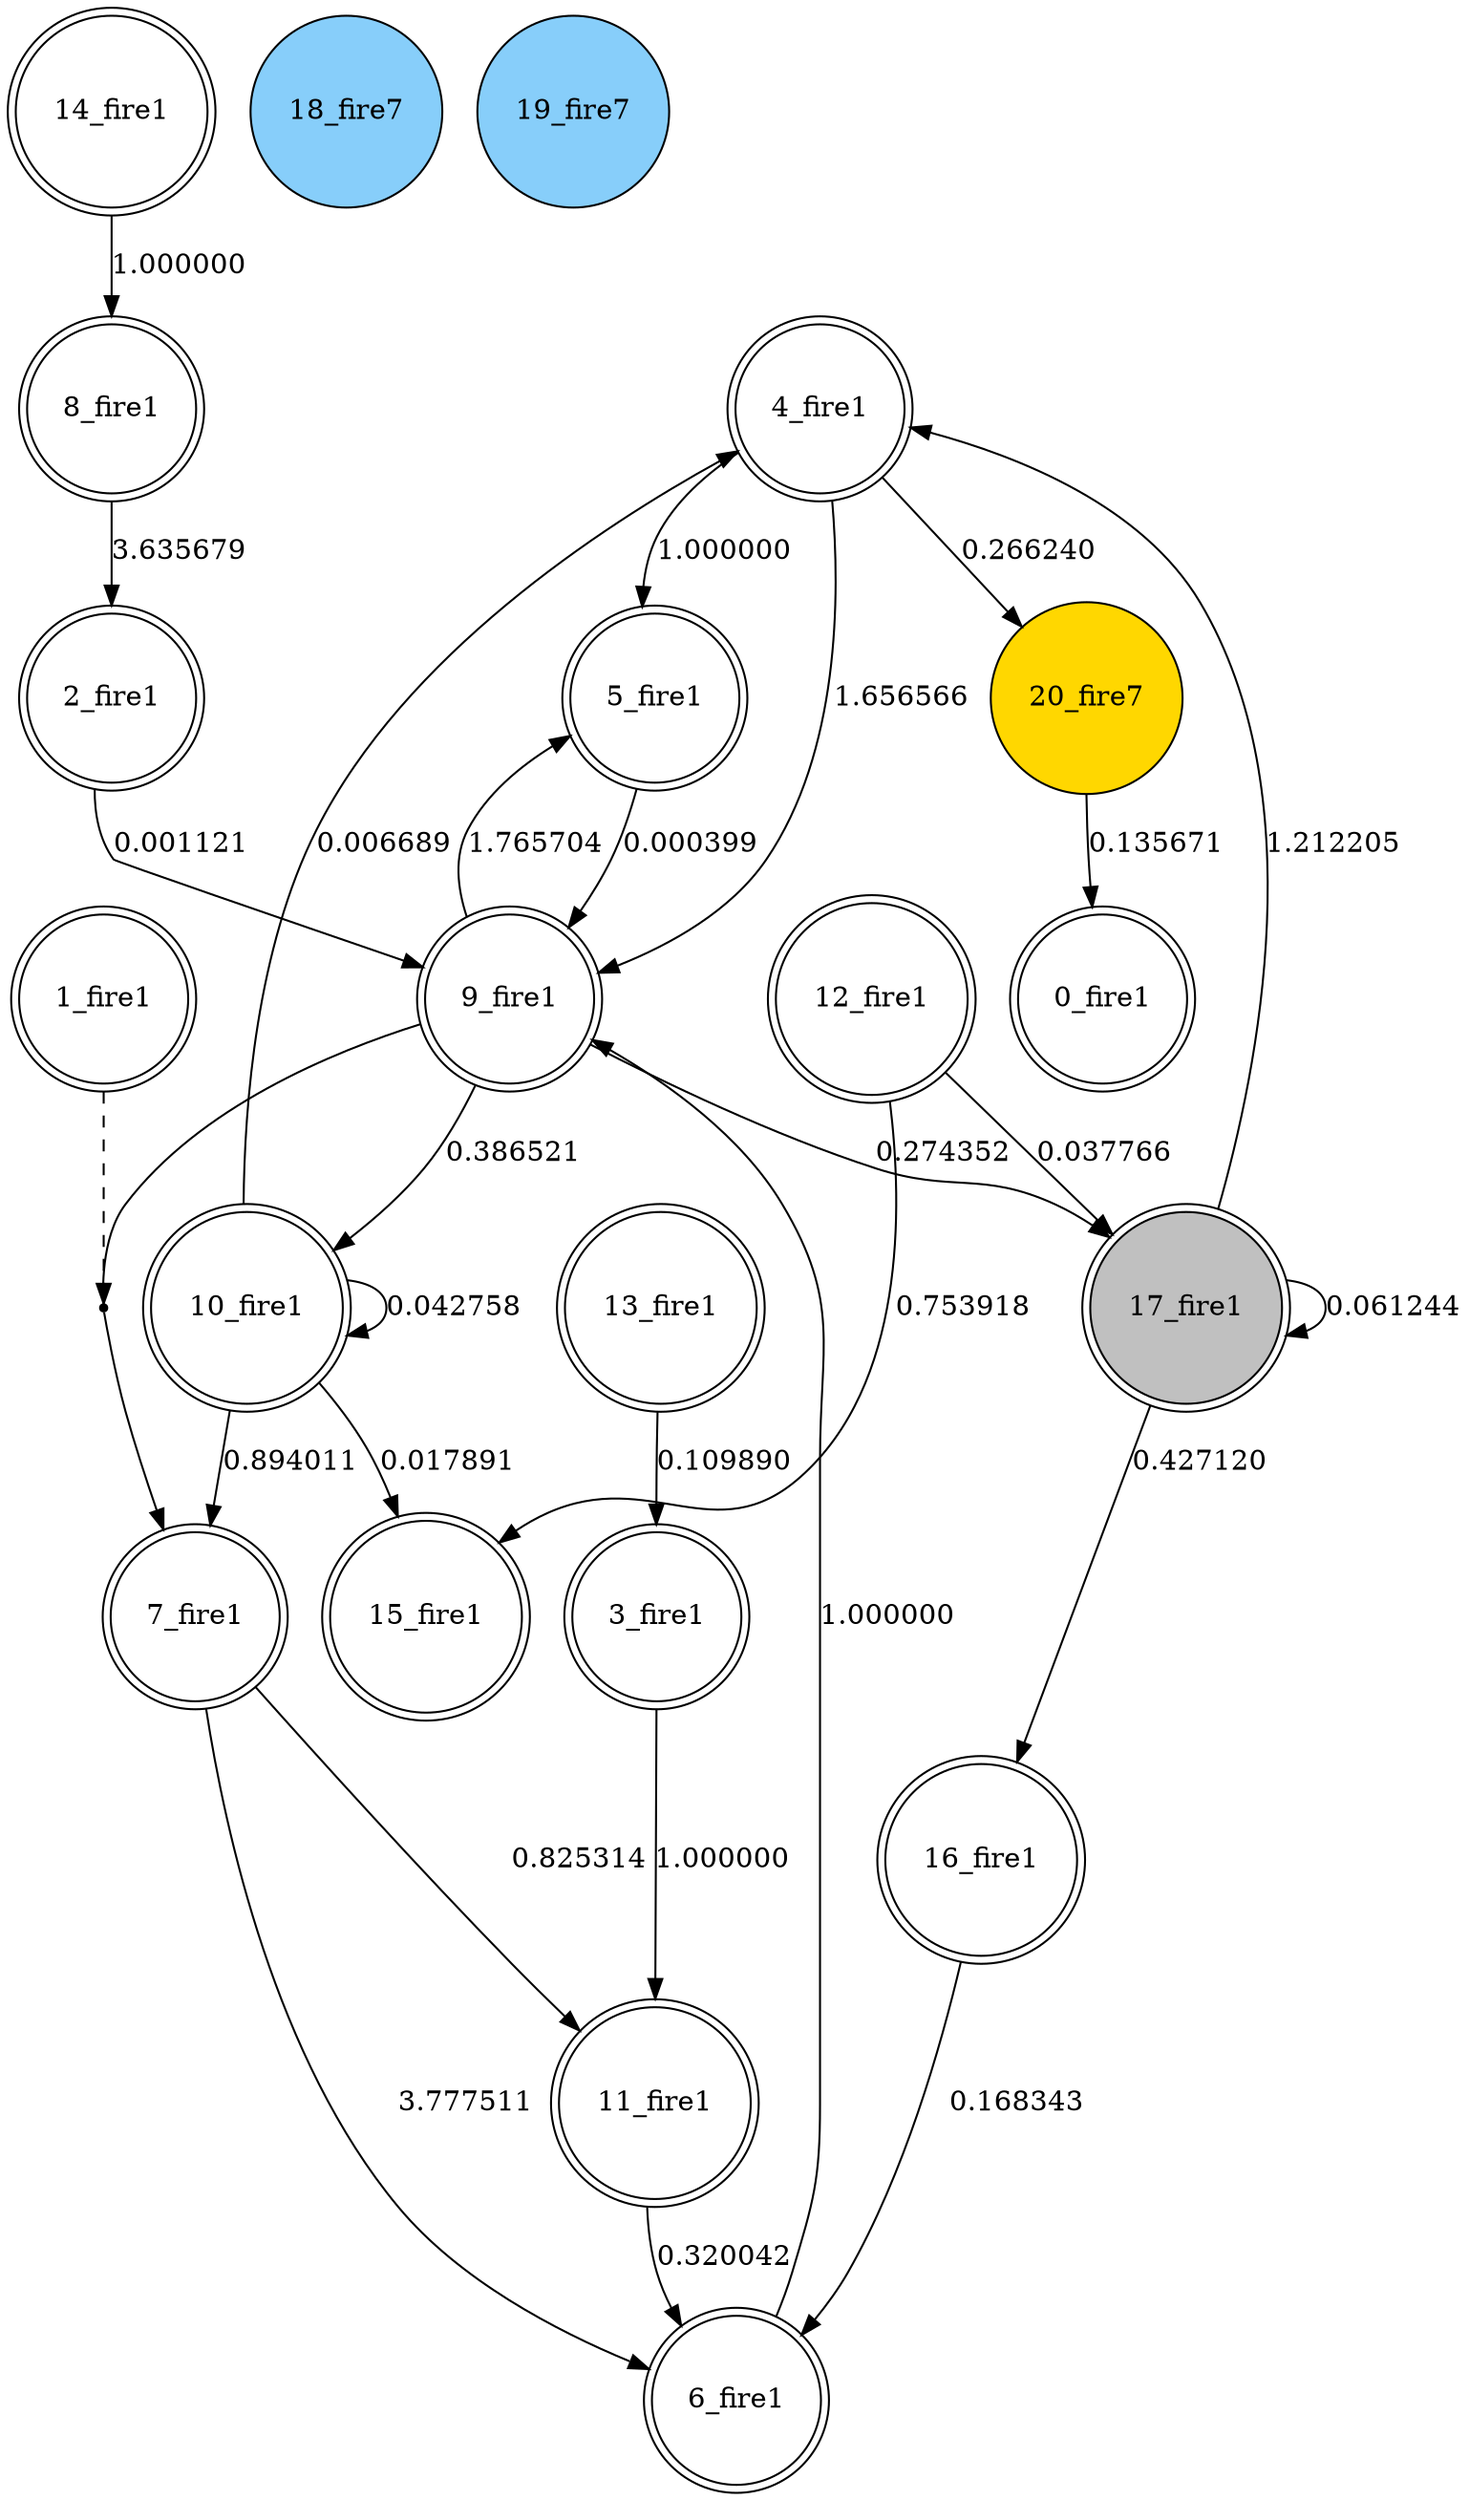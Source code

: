 digraph G {
 node[shape = circle]
0 [label="0_fire1",shape=doublecircle]
1 [label="1_fire1",shape=doublecircle]
2 [label="2_fire1",shape=doublecircle]
3 [label="3_fire1",shape=doublecircle]
4 [label="4_fire1",shape=doublecircle]
5 [label="5_fire1",shape=doublecircle]
6 [label="6_fire1",shape=doublecircle]
7 [label="7_fire1",shape=doublecircle]
8 [label="8_fire1",shape=doublecircle]
9 [label="9_fire1",shape=doublecircle]
10 [label="10_fire1",shape=doublecircle]
11 [label="11_fire1",shape=doublecircle]
12 [label="12_fire1",shape=doublecircle]
13 [label="13_fire1",shape=doublecircle]
14 [label="14_fire1",shape=doublecircle]
15 [label="15_fire1",shape=doublecircle]
16 [label="16_fire1",shape=doublecircle]
17 [label="17_fire1",shape=doublecircle, style=filled, fillcolor=gray]
18 [label="18_fire7",style=filled, fillcolor=lightskyblue]
19 [label="19_fire7",style=filled, fillcolor=lightskyblue]
20 [label="20_fire7",style=filled, fillcolor=gold]
8 -> 2 [label="3.635679"]
12 -> 15 [label="0.753918"]
5 -> 9 [label="0.000399"]
20 -> 0 [label="0.135671"]
17 -> 17 [label="0.061244"]
17 -> 4 [label="1.212205"]
21 [shape=point, label=""]
1 -> 21 [style=dashed] 
9 -> 21 [dir=none]
21 -> 7 
12 -> 17 [label="0.037766"]
10 -> 7 [label="0.894011"]
11 -> 6 [label="0.320042"]
2 -> 9 [label="0.001121"]
9 -> 17 [label="0.274352"]
9 -> 10 [label="0.386521"]
17 -> 16 [label="0.427120"]
10 -> 10 [label="0.042758"]
10 -> 15 [label="0.017891"]
4 -> 20 [label="0.266240"]
13 -> 3 [label="0.109890"]
7 -> 6 [label="3.777511"]
6 -> 9 [label="1.000000"]
10 -> 4 [label="0.006689"]
16 -> 6 [label="0.168343"]
7 -> 11 [label="0.825314"]
9 -> 5 [label="1.765704"]
4 -> 9 [label="1.656566"]
14 -> 8 [label="1.000000"]
3 -> 11 [label="1.000000"]
4 -> 5 [label="1.000000"]
}
